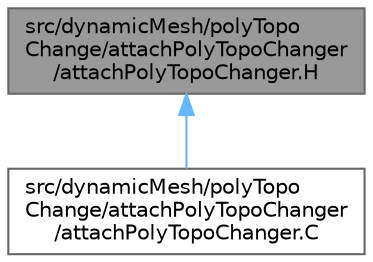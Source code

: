digraph "src/dynamicMesh/polyTopoChange/attachPolyTopoChanger/attachPolyTopoChanger.H"
{
 // LATEX_PDF_SIZE
  bgcolor="transparent";
  edge [fontname=Helvetica,fontsize=10,labelfontname=Helvetica,labelfontsize=10];
  node [fontname=Helvetica,fontsize=10,shape=box,height=0.2,width=0.4];
  Node1 [id="Node000001",label="src/dynamicMesh/polyTopo\lChange/attachPolyTopoChanger\l/attachPolyTopoChanger.H",height=0.2,width=0.4,color="gray40", fillcolor="grey60", style="filled", fontcolor="black",tooltip=" "];
  Node1 -> Node2 [id="edge1_Node000001_Node000002",dir="back",color="steelblue1",style="solid",tooltip=" "];
  Node2 [id="Node000002",label="src/dynamicMesh/polyTopo\lChange/attachPolyTopoChanger\l/attachPolyTopoChanger.C",height=0.2,width=0.4,color="grey40", fillcolor="white", style="filled",URL="$attachPolyTopoChanger_8C.html",tooltip=" "];
}
